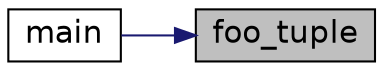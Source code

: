 digraph "foo_tuple"
{
 // LATEX_PDF_SIZE
  bgcolor="transparent";
  edge [fontname="Helvetica",fontsize="15",labelfontname="Helvetica",labelfontsize="15"];
  node [fontname="Helvetica",fontsize="15",shape=record];
  rankdir="RL";
  Node1 [label="foo_tuple",height=0.2,width=0.4,color="black", fillcolor="grey75", style="filled", fontcolor="black",tooltip=" "];
  Node1 -> Node2 [dir="back",color="midnightblue",fontsize="15",style="solid",fontname="Helvetica"];
  Node2 [label="main",height=0.2,width=0.4,color="black",URL="$group__CPP17.html#gae66f6b31b5ad750f1fe042a706a4e3d4",tooltip=" "];
}
